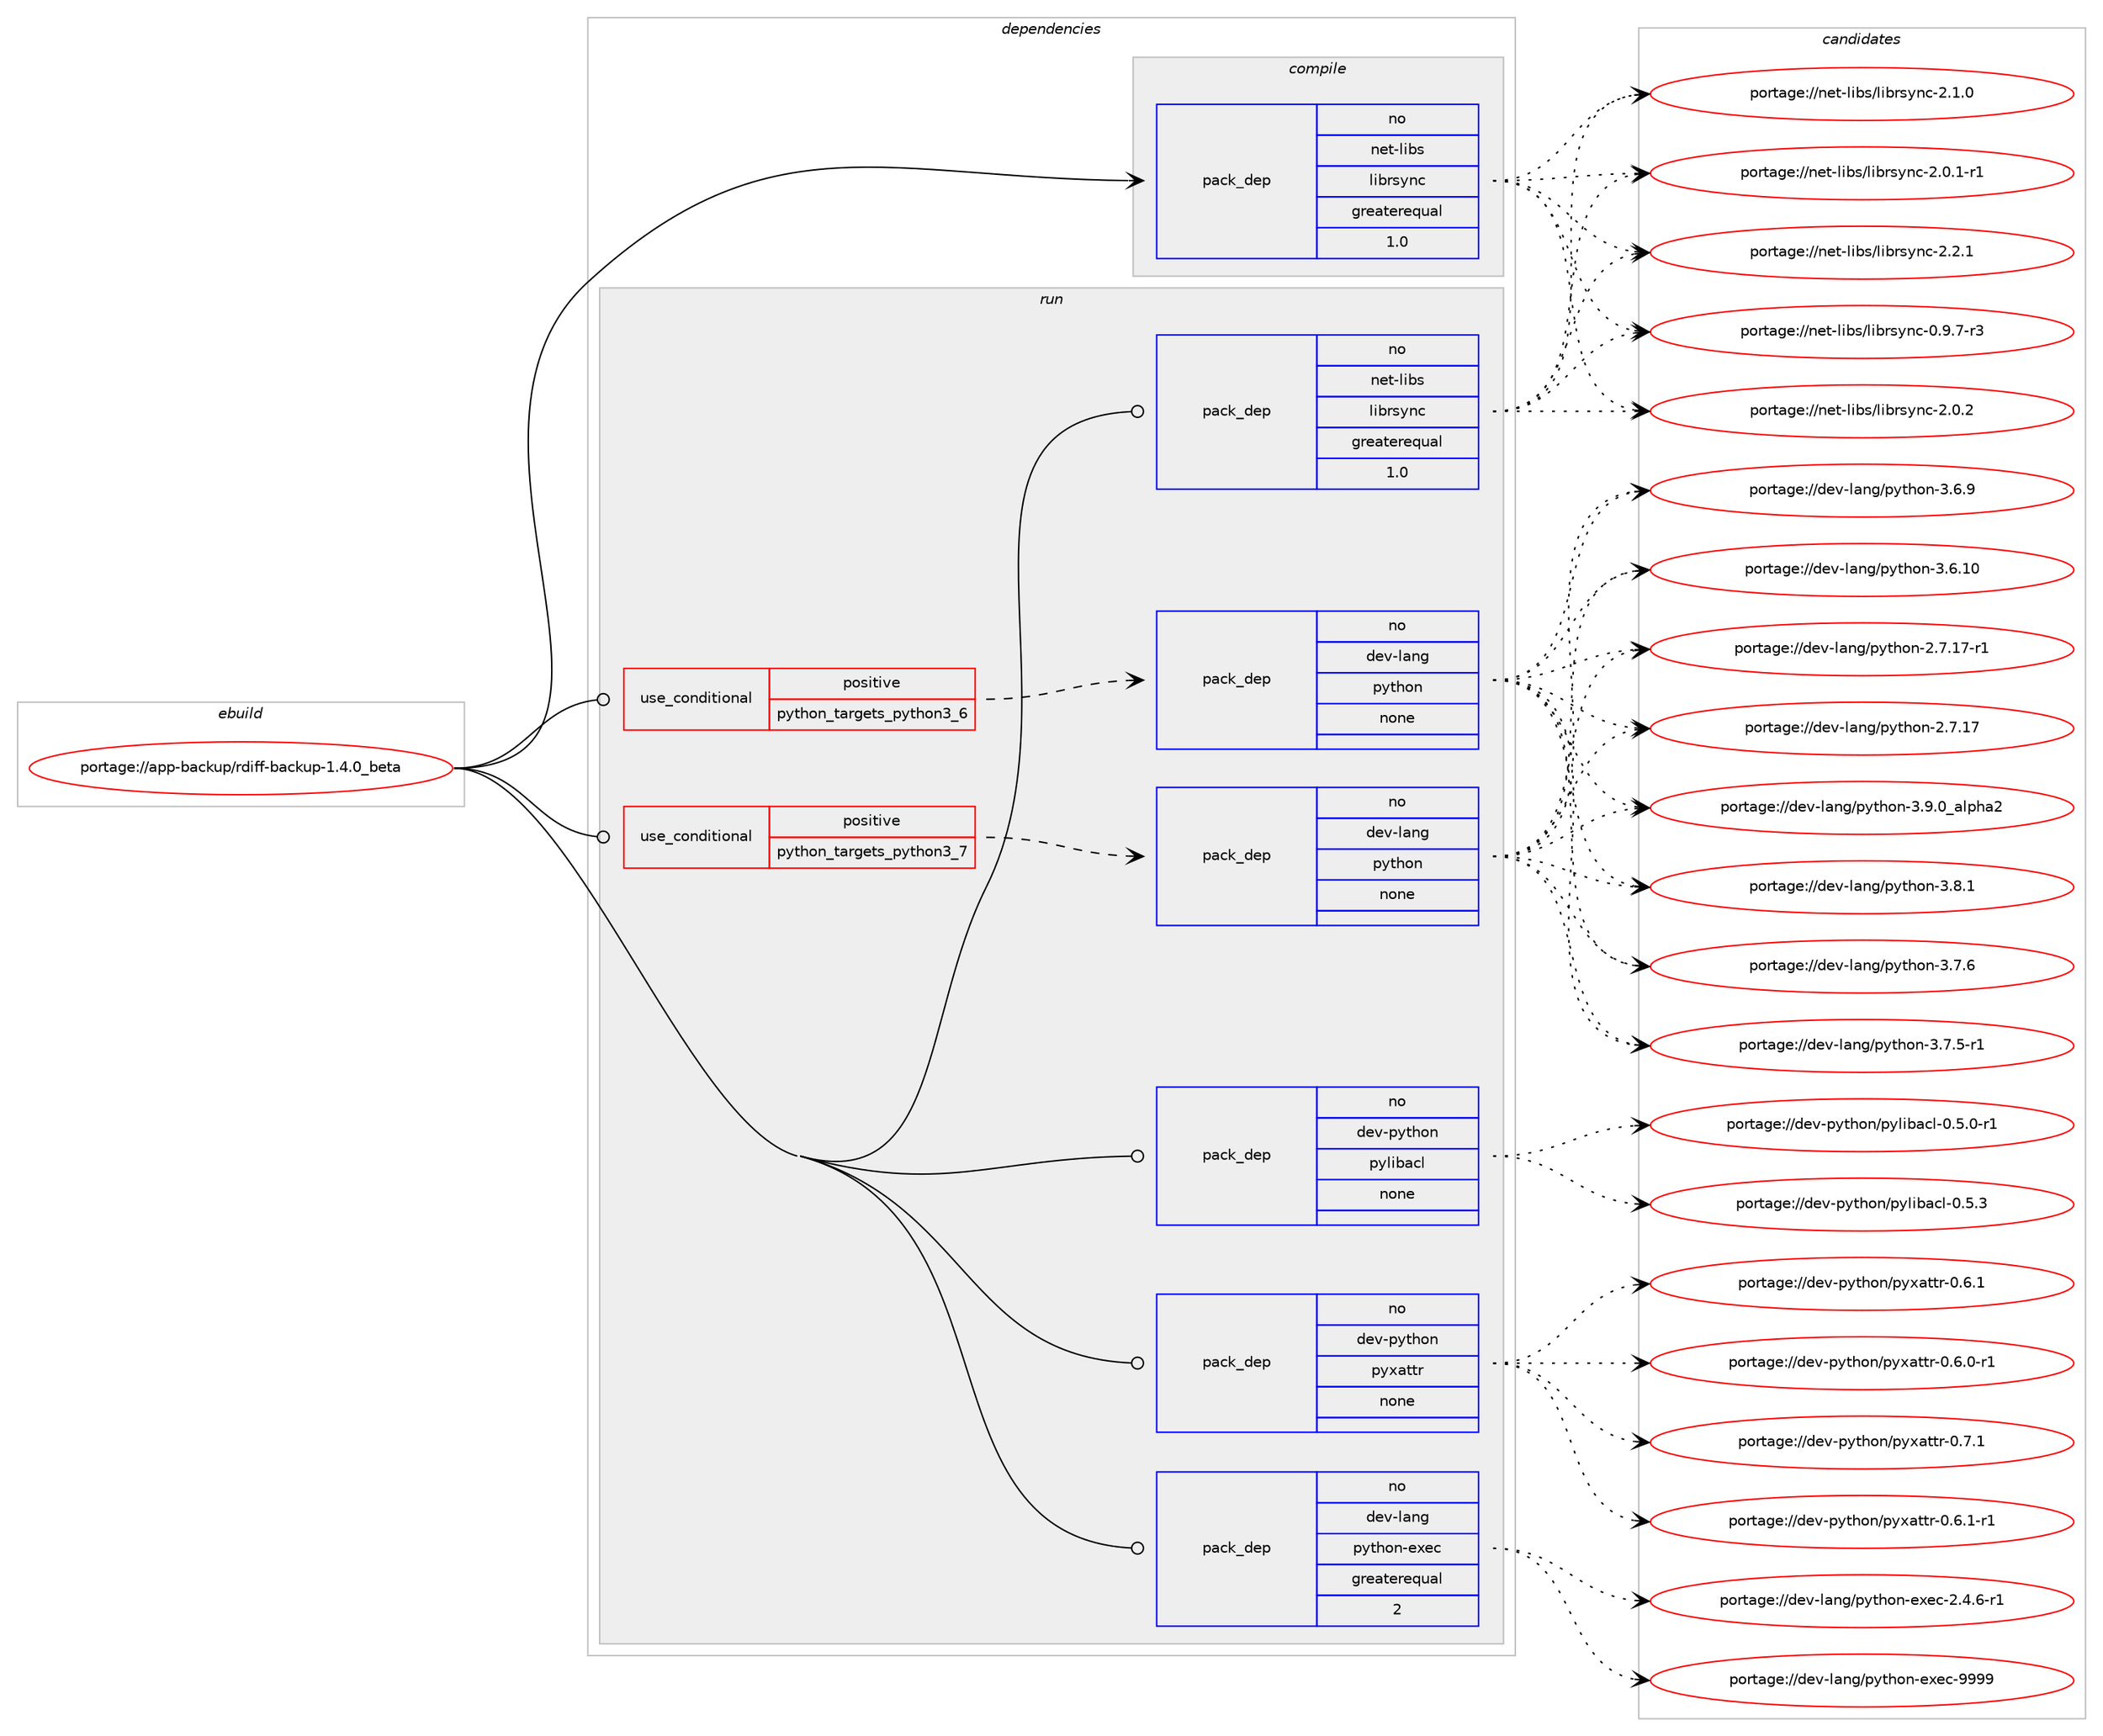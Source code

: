 digraph prolog {

# *************
# Graph options
# *************

newrank=true;
concentrate=true;
compound=true;
graph [rankdir=LR,fontname=Helvetica,fontsize=10,ranksep=1.5];#, ranksep=2.5, nodesep=0.2];
edge  [arrowhead=vee];
node  [fontname=Helvetica,fontsize=10];

# **********
# The ebuild
# **********

subgraph cluster_leftcol {
color=gray;
label=<<i>ebuild</i>>;
id [label="portage://app-backup/rdiff-backup-1.4.0_beta", color=red, width=4, href="../app-backup/rdiff-backup-1.4.0_beta.svg"];
}

# ****************
# The dependencies
# ****************

subgraph cluster_midcol {
color=gray;
label=<<i>dependencies</i>>;
subgraph cluster_compile {
fillcolor="#eeeeee";
style=filled;
label=<<i>compile</i>>;
subgraph pack484820 {
dependency645428 [label=<<TABLE BORDER="0" CELLBORDER="1" CELLSPACING="0" CELLPADDING="4" WIDTH="220"><TR><TD ROWSPAN="6" CELLPADDING="30">pack_dep</TD></TR><TR><TD WIDTH="110">no</TD></TR><TR><TD>net-libs</TD></TR><TR><TD>librsync</TD></TR><TR><TD>greaterequal</TD></TR><TR><TD>1.0</TD></TR></TABLE>>, shape=none, color=blue];
}
id:e -> dependency645428:w [weight=20,style="solid",arrowhead="vee"];
}
subgraph cluster_compileandrun {
fillcolor="#eeeeee";
style=filled;
label=<<i>compile and run</i>>;
}
subgraph cluster_run {
fillcolor="#eeeeee";
style=filled;
label=<<i>run</i>>;
subgraph cond152016 {
dependency645429 [label=<<TABLE BORDER="0" CELLBORDER="1" CELLSPACING="0" CELLPADDING="4"><TR><TD ROWSPAN="3" CELLPADDING="10">use_conditional</TD></TR><TR><TD>positive</TD></TR><TR><TD>python_targets_python3_6</TD></TR></TABLE>>, shape=none, color=red];
subgraph pack484821 {
dependency645430 [label=<<TABLE BORDER="0" CELLBORDER="1" CELLSPACING="0" CELLPADDING="4" WIDTH="220"><TR><TD ROWSPAN="6" CELLPADDING="30">pack_dep</TD></TR><TR><TD WIDTH="110">no</TD></TR><TR><TD>dev-lang</TD></TR><TR><TD>python</TD></TR><TR><TD>none</TD></TR><TR><TD></TD></TR></TABLE>>, shape=none, color=blue];
}
dependency645429:e -> dependency645430:w [weight=20,style="dashed",arrowhead="vee"];
}
id:e -> dependency645429:w [weight=20,style="solid",arrowhead="odot"];
subgraph cond152017 {
dependency645431 [label=<<TABLE BORDER="0" CELLBORDER="1" CELLSPACING="0" CELLPADDING="4"><TR><TD ROWSPAN="3" CELLPADDING="10">use_conditional</TD></TR><TR><TD>positive</TD></TR><TR><TD>python_targets_python3_7</TD></TR></TABLE>>, shape=none, color=red];
subgraph pack484822 {
dependency645432 [label=<<TABLE BORDER="0" CELLBORDER="1" CELLSPACING="0" CELLPADDING="4" WIDTH="220"><TR><TD ROWSPAN="6" CELLPADDING="30">pack_dep</TD></TR><TR><TD WIDTH="110">no</TD></TR><TR><TD>dev-lang</TD></TR><TR><TD>python</TD></TR><TR><TD>none</TD></TR><TR><TD></TD></TR></TABLE>>, shape=none, color=blue];
}
dependency645431:e -> dependency645432:w [weight=20,style="dashed",arrowhead="vee"];
}
id:e -> dependency645431:w [weight=20,style="solid",arrowhead="odot"];
subgraph pack484823 {
dependency645433 [label=<<TABLE BORDER="0" CELLBORDER="1" CELLSPACING="0" CELLPADDING="4" WIDTH="220"><TR><TD ROWSPAN="6" CELLPADDING="30">pack_dep</TD></TR><TR><TD WIDTH="110">no</TD></TR><TR><TD>dev-lang</TD></TR><TR><TD>python-exec</TD></TR><TR><TD>greaterequal</TD></TR><TR><TD>2</TD></TR></TABLE>>, shape=none, color=blue];
}
id:e -> dependency645433:w [weight=20,style="solid",arrowhead="odot"];
subgraph pack484824 {
dependency645434 [label=<<TABLE BORDER="0" CELLBORDER="1" CELLSPACING="0" CELLPADDING="4" WIDTH="220"><TR><TD ROWSPAN="6" CELLPADDING="30">pack_dep</TD></TR><TR><TD WIDTH="110">no</TD></TR><TR><TD>dev-python</TD></TR><TR><TD>pylibacl</TD></TR><TR><TD>none</TD></TR><TR><TD></TD></TR></TABLE>>, shape=none, color=blue];
}
id:e -> dependency645434:w [weight=20,style="solid",arrowhead="odot"];
subgraph pack484825 {
dependency645435 [label=<<TABLE BORDER="0" CELLBORDER="1" CELLSPACING="0" CELLPADDING="4" WIDTH="220"><TR><TD ROWSPAN="6" CELLPADDING="30">pack_dep</TD></TR><TR><TD WIDTH="110">no</TD></TR><TR><TD>dev-python</TD></TR><TR><TD>pyxattr</TD></TR><TR><TD>none</TD></TR><TR><TD></TD></TR></TABLE>>, shape=none, color=blue];
}
id:e -> dependency645435:w [weight=20,style="solid",arrowhead="odot"];
subgraph pack484826 {
dependency645436 [label=<<TABLE BORDER="0" CELLBORDER="1" CELLSPACING="0" CELLPADDING="4" WIDTH="220"><TR><TD ROWSPAN="6" CELLPADDING="30">pack_dep</TD></TR><TR><TD WIDTH="110">no</TD></TR><TR><TD>net-libs</TD></TR><TR><TD>librsync</TD></TR><TR><TD>greaterequal</TD></TR><TR><TD>1.0</TD></TR></TABLE>>, shape=none, color=blue];
}
id:e -> dependency645436:w [weight=20,style="solid",arrowhead="odot"];
}
}

# **************
# The candidates
# **************

subgraph cluster_choices {
rank=same;
color=gray;
label=<<i>candidates</i>>;

subgraph choice484820 {
color=black;
nodesep=1;
choice1101011164510810598115471081059811411512111099455046504649 [label="portage://net-libs/librsync-2.2.1", color=red, width=4,href="../net-libs/librsync-2.2.1.svg"];
choice1101011164510810598115471081059811411512111099455046494648 [label="portage://net-libs/librsync-2.1.0", color=red, width=4,href="../net-libs/librsync-2.1.0.svg"];
choice1101011164510810598115471081059811411512111099455046484650 [label="portage://net-libs/librsync-2.0.2", color=red, width=4,href="../net-libs/librsync-2.0.2.svg"];
choice11010111645108105981154710810598114115121110994550464846494511449 [label="portage://net-libs/librsync-2.0.1-r1", color=red, width=4,href="../net-libs/librsync-2.0.1-r1.svg"];
choice11010111645108105981154710810598114115121110994548465746554511451 [label="portage://net-libs/librsync-0.9.7-r3", color=red, width=4,href="../net-libs/librsync-0.9.7-r3.svg"];
dependency645428:e -> choice1101011164510810598115471081059811411512111099455046504649:w [style=dotted,weight="100"];
dependency645428:e -> choice1101011164510810598115471081059811411512111099455046494648:w [style=dotted,weight="100"];
dependency645428:e -> choice1101011164510810598115471081059811411512111099455046484650:w [style=dotted,weight="100"];
dependency645428:e -> choice11010111645108105981154710810598114115121110994550464846494511449:w [style=dotted,weight="100"];
dependency645428:e -> choice11010111645108105981154710810598114115121110994548465746554511451:w [style=dotted,weight="100"];
}
subgraph choice484821 {
color=black;
nodesep=1;
choice10010111845108971101034711212111610411111045514657464895971081121049750 [label="portage://dev-lang/python-3.9.0_alpha2", color=red, width=4,href="../dev-lang/python-3.9.0_alpha2.svg"];
choice100101118451089711010347112121116104111110455146564649 [label="portage://dev-lang/python-3.8.1", color=red, width=4,href="../dev-lang/python-3.8.1.svg"];
choice100101118451089711010347112121116104111110455146554654 [label="portage://dev-lang/python-3.7.6", color=red, width=4,href="../dev-lang/python-3.7.6.svg"];
choice1001011184510897110103471121211161041111104551465546534511449 [label="portage://dev-lang/python-3.7.5-r1", color=red, width=4,href="../dev-lang/python-3.7.5-r1.svg"];
choice100101118451089711010347112121116104111110455146544657 [label="portage://dev-lang/python-3.6.9", color=red, width=4,href="../dev-lang/python-3.6.9.svg"];
choice10010111845108971101034711212111610411111045514654464948 [label="portage://dev-lang/python-3.6.10", color=red, width=4,href="../dev-lang/python-3.6.10.svg"];
choice100101118451089711010347112121116104111110455046554649554511449 [label="portage://dev-lang/python-2.7.17-r1", color=red, width=4,href="../dev-lang/python-2.7.17-r1.svg"];
choice10010111845108971101034711212111610411111045504655464955 [label="portage://dev-lang/python-2.7.17", color=red, width=4,href="../dev-lang/python-2.7.17.svg"];
dependency645430:e -> choice10010111845108971101034711212111610411111045514657464895971081121049750:w [style=dotted,weight="100"];
dependency645430:e -> choice100101118451089711010347112121116104111110455146564649:w [style=dotted,weight="100"];
dependency645430:e -> choice100101118451089711010347112121116104111110455146554654:w [style=dotted,weight="100"];
dependency645430:e -> choice1001011184510897110103471121211161041111104551465546534511449:w [style=dotted,weight="100"];
dependency645430:e -> choice100101118451089711010347112121116104111110455146544657:w [style=dotted,weight="100"];
dependency645430:e -> choice10010111845108971101034711212111610411111045514654464948:w [style=dotted,weight="100"];
dependency645430:e -> choice100101118451089711010347112121116104111110455046554649554511449:w [style=dotted,weight="100"];
dependency645430:e -> choice10010111845108971101034711212111610411111045504655464955:w [style=dotted,weight="100"];
}
subgraph choice484822 {
color=black;
nodesep=1;
choice10010111845108971101034711212111610411111045514657464895971081121049750 [label="portage://dev-lang/python-3.9.0_alpha2", color=red, width=4,href="../dev-lang/python-3.9.0_alpha2.svg"];
choice100101118451089711010347112121116104111110455146564649 [label="portage://dev-lang/python-3.8.1", color=red, width=4,href="../dev-lang/python-3.8.1.svg"];
choice100101118451089711010347112121116104111110455146554654 [label="portage://dev-lang/python-3.7.6", color=red, width=4,href="../dev-lang/python-3.7.6.svg"];
choice1001011184510897110103471121211161041111104551465546534511449 [label="portage://dev-lang/python-3.7.5-r1", color=red, width=4,href="../dev-lang/python-3.7.5-r1.svg"];
choice100101118451089711010347112121116104111110455146544657 [label="portage://dev-lang/python-3.6.9", color=red, width=4,href="../dev-lang/python-3.6.9.svg"];
choice10010111845108971101034711212111610411111045514654464948 [label="portage://dev-lang/python-3.6.10", color=red, width=4,href="../dev-lang/python-3.6.10.svg"];
choice100101118451089711010347112121116104111110455046554649554511449 [label="portage://dev-lang/python-2.7.17-r1", color=red, width=4,href="../dev-lang/python-2.7.17-r1.svg"];
choice10010111845108971101034711212111610411111045504655464955 [label="portage://dev-lang/python-2.7.17", color=red, width=4,href="../dev-lang/python-2.7.17.svg"];
dependency645432:e -> choice10010111845108971101034711212111610411111045514657464895971081121049750:w [style=dotted,weight="100"];
dependency645432:e -> choice100101118451089711010347112121116104111110455146564649:w [style=dotted,weight="100"];
dependency645432:e -> choice100101118451089711010347112121116104111110455146554654:w [style=dotted,weight="100"];
dependency645432:e -> choice1001011184510897110103471121211161041111104551465546534511449:w [style=dotted,weight="100"];
dependency645432:e -> choice100101118451089711010347112121116104111110455146544657:w [style=dotted,weight="100"];
dependency645432:e -> choice10010111845108971101034711212111610411111045514654464948:w [style=dotted,weight="100"];
dependency645432:e -> choice100101118451089711010347112121116104111110455046554649554511449:w [style=dotted,weight="100"];
dependency645432:e -> choice10010111845108971101034711212111610411111045504655464955:w [style=dotted,weight="100"];
}
subgraph choice484823 {
color=black;
nodesep=1;
choice10010111845108971101034711212111610411111045101120101994557575757 [label="portage://dev-lang/python-exec-9999", color=red, width=4,href="../dev-lang/python-exec-9999.svg"];
choice10010111845108971101034711212111610411111045101120101994550465246544511449 [label="portage://dev-lang/python-exec-2.4.6-r1", color=red, width=4,href="../dev-lang/python-exec-2.4.6-r1.svg"];
dependency645433:e -> choice10010111845108971101034711212111610411111045101120101994557575757:w [style=dotted,weight="100"];
dependency645433:e -> choice10010111845108971101034711212111610411111045101120101994550465246544511449:w [style=dotted,weight="100"];
}
subgraph choice484824 {
color=black;
nodesep=1;
choice1001011184511212111610411111047112121108105989799108454846534651 [label="portage://dev-python/pylibacl-0.5.3", color=red, width=4,href="../dev-python/pylibacl-0.5.3.svg"];
choice10010111845112121116104111110471121211081059897991084548465346484511449 [label="portage://dev-python/pylibacl-0.5.0-r1", color=red, width=4,href="../dev-python/pylibacl-0.5.0-r1.svg"];
dependency645434:e -> choice1001011184511212111610411111047112121108105989799108454846534651:w [style=dotted,weight="100"];
dependency645434:e -> choice10010111845112121116104111110471121211081059897991084548465346484511449:w [style=dotted,weight="100"];
}
subgraph choice484825 {
color=black;
nodesep=1;
choice100101118451121211161041111104711212112097116116114454846554649 [label="portage://dev-python/pyxattr-0.7.1", color=red, width=4,href="../dev-python/pyxattr-0.7.1.svg"];
choice1001011184511212111610411111047112121120971161161144548465446494511449 [label="portage://dev-python/pyxattr-0.6.1-r1", color=red, width=4,href="../dev-python/pyxattr-0.6.1-r1.svg"];
choice100101118451121211161041111104711212112097116116114454846544649 [label="portage://dev-python/pyxattr-0.6.1", color=red, width=4,href="../dev-python/pyxattr-0.6.1.svg"];
choice1001011184511212111610411111047112121120971161161144548465446484511449 [label="portage://dev-python/pyxattr-0.6.0-r1", color=red, width=4,href="../dev-python/pyxattr-0.6.0-r1.svg"];
dependency645435:e -> choice100101118451121211161041111104711212112097116116114454846554649:w [style=dotted,weight="100"];
dependency645435:e -> choice1001011184511212111610411111047112121120971161161144548465446494511449:w [style=dotted,weight="100"];
dependency645435:e -> choice100101118451121211161041111104711212112097116116114454846544649:w [style=dotted,weight="100"];
dependency645435:e -> choice1001011184511212111610411111047112121120971161161144548465446484511449:w [style=dotted,weight="100"];
}
subgraph choice484826 {
color=black;
nodesep=1;
choice1101011164510810598115471081059811411512111099455046504649 [label="portage://net-libs/librsync-2.2.1", color=red, width=4,href="../net-libs/librsync-2.2.1.svg"];
choice1101011164510810598115471081059811411512111099455046494648 [label="portage://net-libs/librsync-2.1.0", color=red, width=4,href="../net-libs/librsync-2.1.0.svg"];
choice1101011164510810598115471081059811411512111099455046484650 [label="portage://net-libs/librsync-2.0.2", color=red, width=4,href="../net-libs/librsync-2.0.2.svg"];
choice11010111645108105981154710810598114115121110994550464846494511449 [label="portage://net-libs/librsync-2.0.1-r1", color=red, width=4,href="../net-libs/librsync-2.0.1-r1.svg"];
choice11010111645108105981154710810598114115121110994548465746554511451 [label="portage://net-libs/librsync-0.9.7-r3", color=red, width=4,href="../net-libs/librsync-0.9.7-r3.svg"];
dependency645436:e -> choice1101011164510810598115471081059811411512111099455046504649:w [style=dotted,weight="100"];
dependency645436:e -> choice1101011164510810598115471081059811411512111099455046494648:w [style=dotted,weight="100"];
dependency645436:e -> choice1101011164510810598115471081059811411512111099455046484650:w [style=dotted,weight="100"];
dependency645436:e -> choice11010111645108105981154710810598114115121110994550464846494511449:w [style=dotted,weight="100"];
dependency645436:e -> choice11010111645108105981154710810598114115121110994548465746554511451:w [style=dotted,weight="100"];
}
}

}
